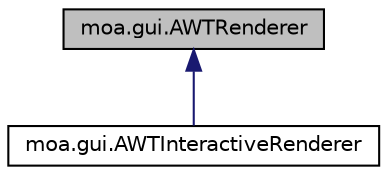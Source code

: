 digraph "moa.gui.AWTRenderer"
{
 // LATEX_PDF_SIZE
  edge [fontname="Helvetica",fontsize="10",labelfontname="Helvetica",labelfontsize="10"];
  node [fontname="Helvetica",fontsize="10",shape=record];
  Node1 [label="moa.gui.AWTRenderer",height=0.2,width=0.4,color="black", fillcolor="grey75", style="filled", fontcolor="black",tooltip=" "];
  Node1 -> Node2 [dir="back",color="midnightblue",fontsize="10",style="solid",fontname="Helvetica"];
  Node2 [label="moa.gui.AWTInteractiveRenderer",height=0.2,width=0.4,color="black", fillcolor="white", style="filled",URL="$interfacemoa_1_1gui_1_1_a_w_t_interactive_renderer.html",tooltip=" "];
}
